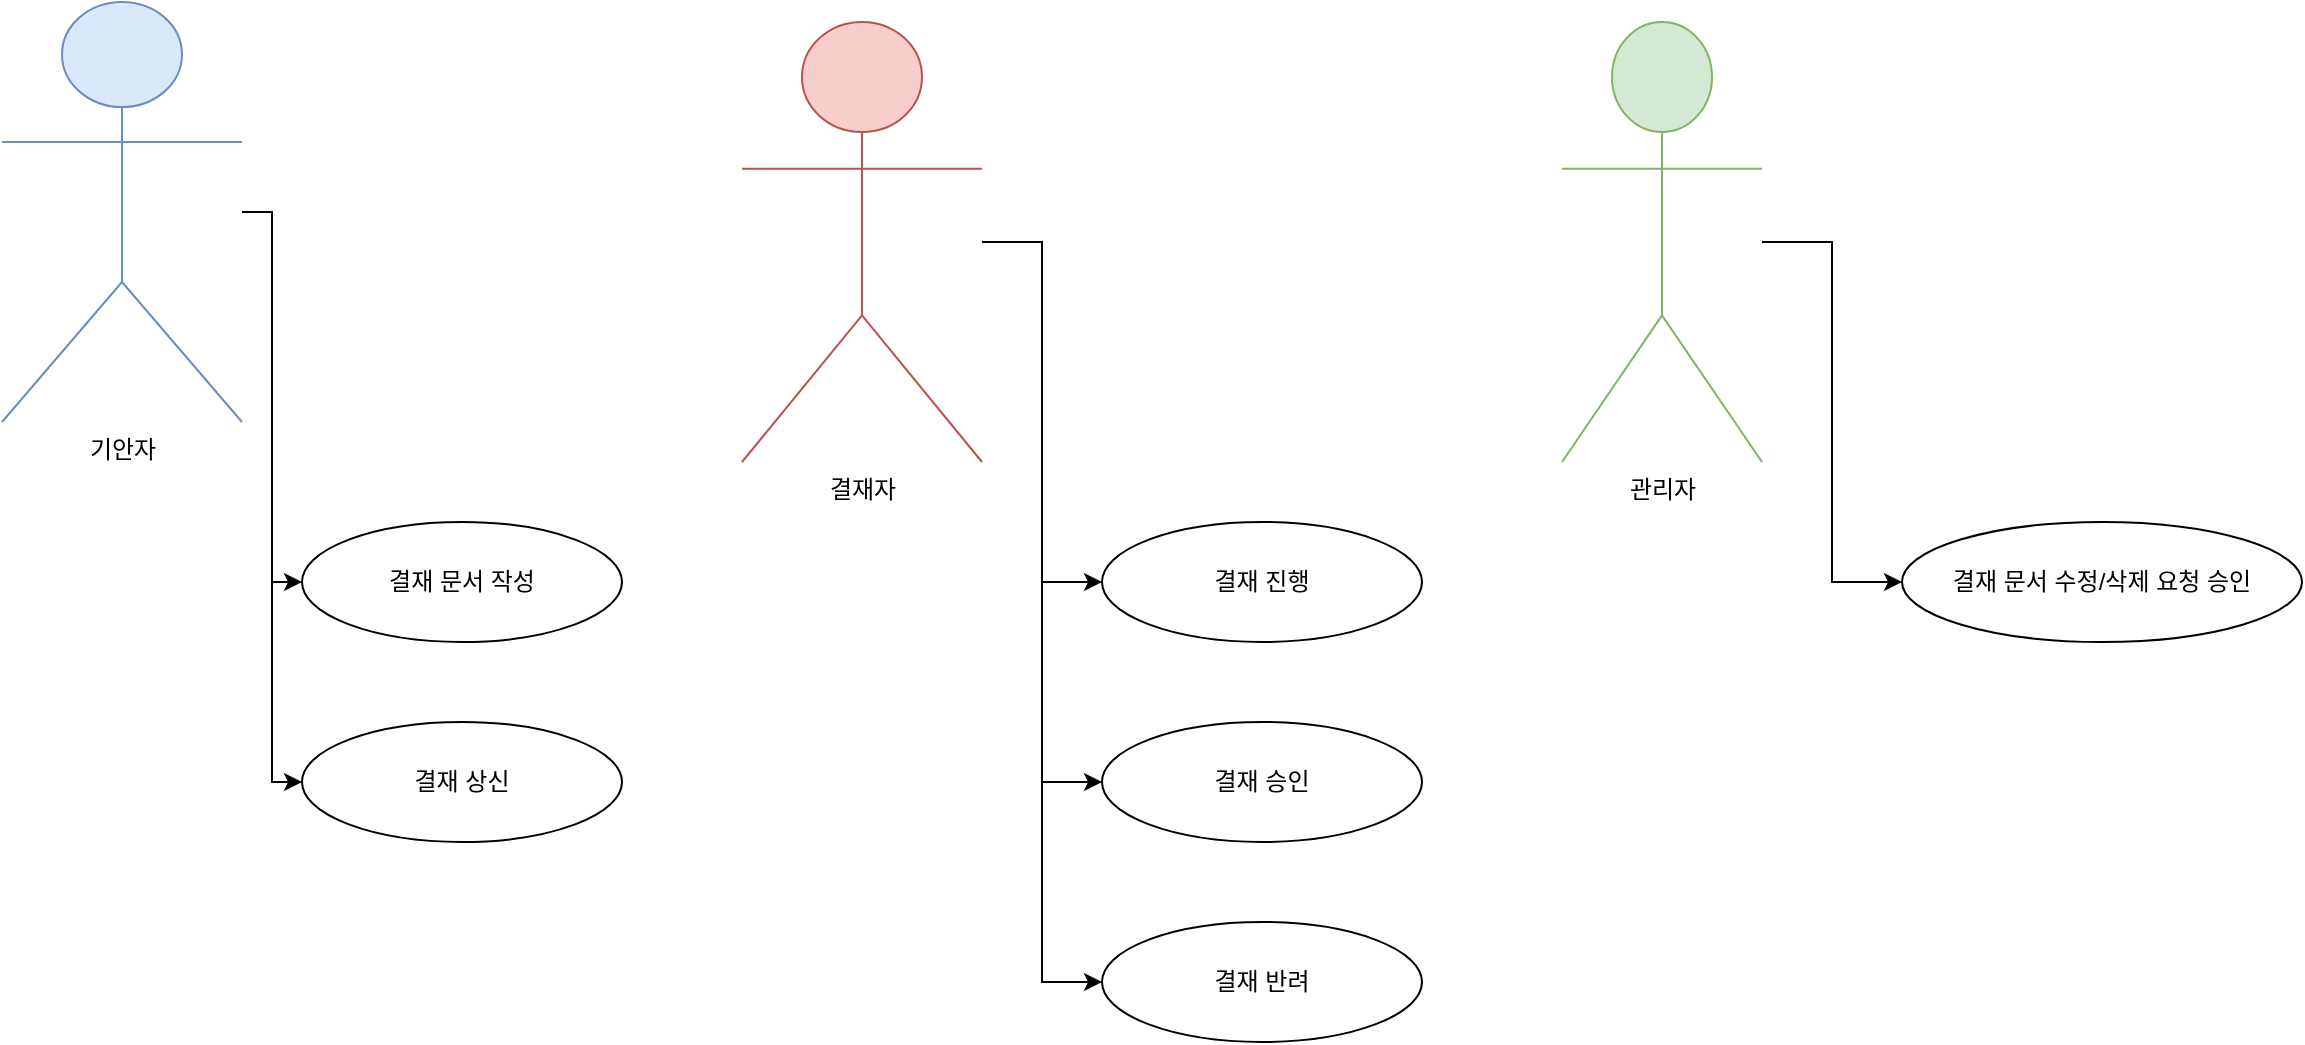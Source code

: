 <mxfile version="26.0.16">
  <diagram name="전자결재 유스케이스 다이어그램" id="0">
    <mxGraphModel dx="1434" dy="746" grid="1" gridSize="10" guides="1" tooltips="1" connect="1" arrows="1" fold="1" page="1" pageScale="1" pageWidth="827" pageHeight="1169" math="0" shadow="0">
      <root>
        <mxCell id="0" />
        <mxCell id="1" parent="0" />
        <mxCell id="actor1" value="기안자" style="shape=umlActor;verticalLabelPosition=bottom;verticalAlign=top;html=1;fillColor=#dae8fc;strokeColor=#6c8ebf;" parent="1" vertex="1">
          <mxGeometry x="100" y="40" width="120" height="210" as="geometry" />
        </mxCell>
        <mxCell id="actor2" value="결재자" style="shape=umlActor;verticalLabelPosition=bottom;verticalAlign=top;html=1;fillColor=#f8cecc;strokeColor=#b85450;" parent="1" vertex="1">
          <mxGeometry x="470" y="50" width="120" height="220" as="geometry" />
        </mxCell>
        <mxCell id="actor3" value="관리자" style="shape=umlActor;verticalLabelPosition=bottom;verticalAlign=top;html=1;fillColor=#d5e8d4;strokeColor=#82b366;" parent="1" vertex="1">
          <mxGeometry x="880" y="50" width="100" height="220" as="geometry" />
        </mxCell>
        <mxCell id="usecase1" value="결재 문서 작성" style="ellipse;whiteSpace=wrap;html=1;align=center;" parent="1" vertex="1">
          <mxGeometry x="250" y="300" width="160" height="60" as="geometry" />
        </mxCell>
        <mxCell id="usecase2" value="결재 상신" style="ellipse;whiteSpace=wrap;html=1;align=center;" parent="1" vertex="1">
          <mxGeometry x="250" y="400" width="160" height="60" as="geometry" />
        </mxCell>
        <mxCell id="usecase3" value="결재 진행" style="ellipse;whiteSpace=wrap;html=1;align=center;" parent="1" vertex="1">
          <mxGeometry x="650" y="300" width="160" height="60" as="geometry" />
        </mxCell>
        <mxCell id="usecase4" value="결재 승인" style="ellipse;whiteSpace=wrap;html=1;align=center;" parent="1" vertex="1">
          <mxGeometry x="650" y="400" width="160" height="60" as="geometry" />
        </mxCell>
        <mxCell id="usecase5" value="결재 반려" style="ellipse;whiteSpace=wrap;html=1;align=center;" parent="1" vertex="1">
          <mxGeometry x="650" y="500" width="160" height="60" as="geometry" />
        </mxCell>
        <mxCell id="usecase6" value="결재 문서 수정/삭제 요청 승인" style="ellipse;whiteSpace=wrap;html=1;align=center;" parent="1" vertex="1">
          <mxGeometry x="1050" y="300" width="200" height="60" as="geometry" />
        </mxCell>
        <mxCell id="relation1" style="edgeStyle=elbowEdgeStyle;rounded=0;orthogonalLoop=1;" parent="1" source="actor1" target="usecase1" edge="1">
          <mxGeometry relative="1" as="geometry" />
        </mxCell>
        <mxCell id="relation2" style="edgeStyle=elbowEdgeStyle;rounded=0;orthogonalLoop=1;" parent="1" source="actor1" target="usecase2" edge="1">
          <mxGeometry relative="1" as="geometry" />
        </mxCell>
        <mxCell id="relation3" style="edgeStyle=elbowEdgeStyle;rounded=0;orthogonalLoop=1;" parent="1" source="actor2" target="usecase3" edge="1">
          <mxGeometry relative="1" as="geometry" />
        </mxCell>
        <mxCell id="relation4" style="edgeStyle=elbowEdgeStyle;rounded=0;orthogonalLoop=1;" parent="1" source="actor2" target="usecase4" edge="1">
          <mxGeometry relative="1" as="geometry" />
        </mxCell>
        <mxCell id="relation5" style="edgeStyle=elbowEdgeStyle;rounded=0;orthogonalLoop=1;" parent="1" source="actor2" target="usecase5" edge="1">
          <mxGeometry relative="1" as="geometry" />
        </mxCell>
        <mxCell id="relation6" style="edgeStyle=elbowEdgeStyle;rounded=0;orthogonalLoop=1;" parent="1" source="actor3" target="usecase6" edge="1">
          <mxGeometry relative="1" as="geometry" />
        </mxCell>
      </root>
    </mxGraphModel>
  </diagram>
</mxfile>
